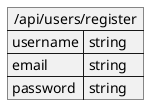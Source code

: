 @startuml Register User Request

json "/api/users/register" as registerUserRequest {
  "username": "string",
  "email": "string",
  "password": "string"
}

@enduml